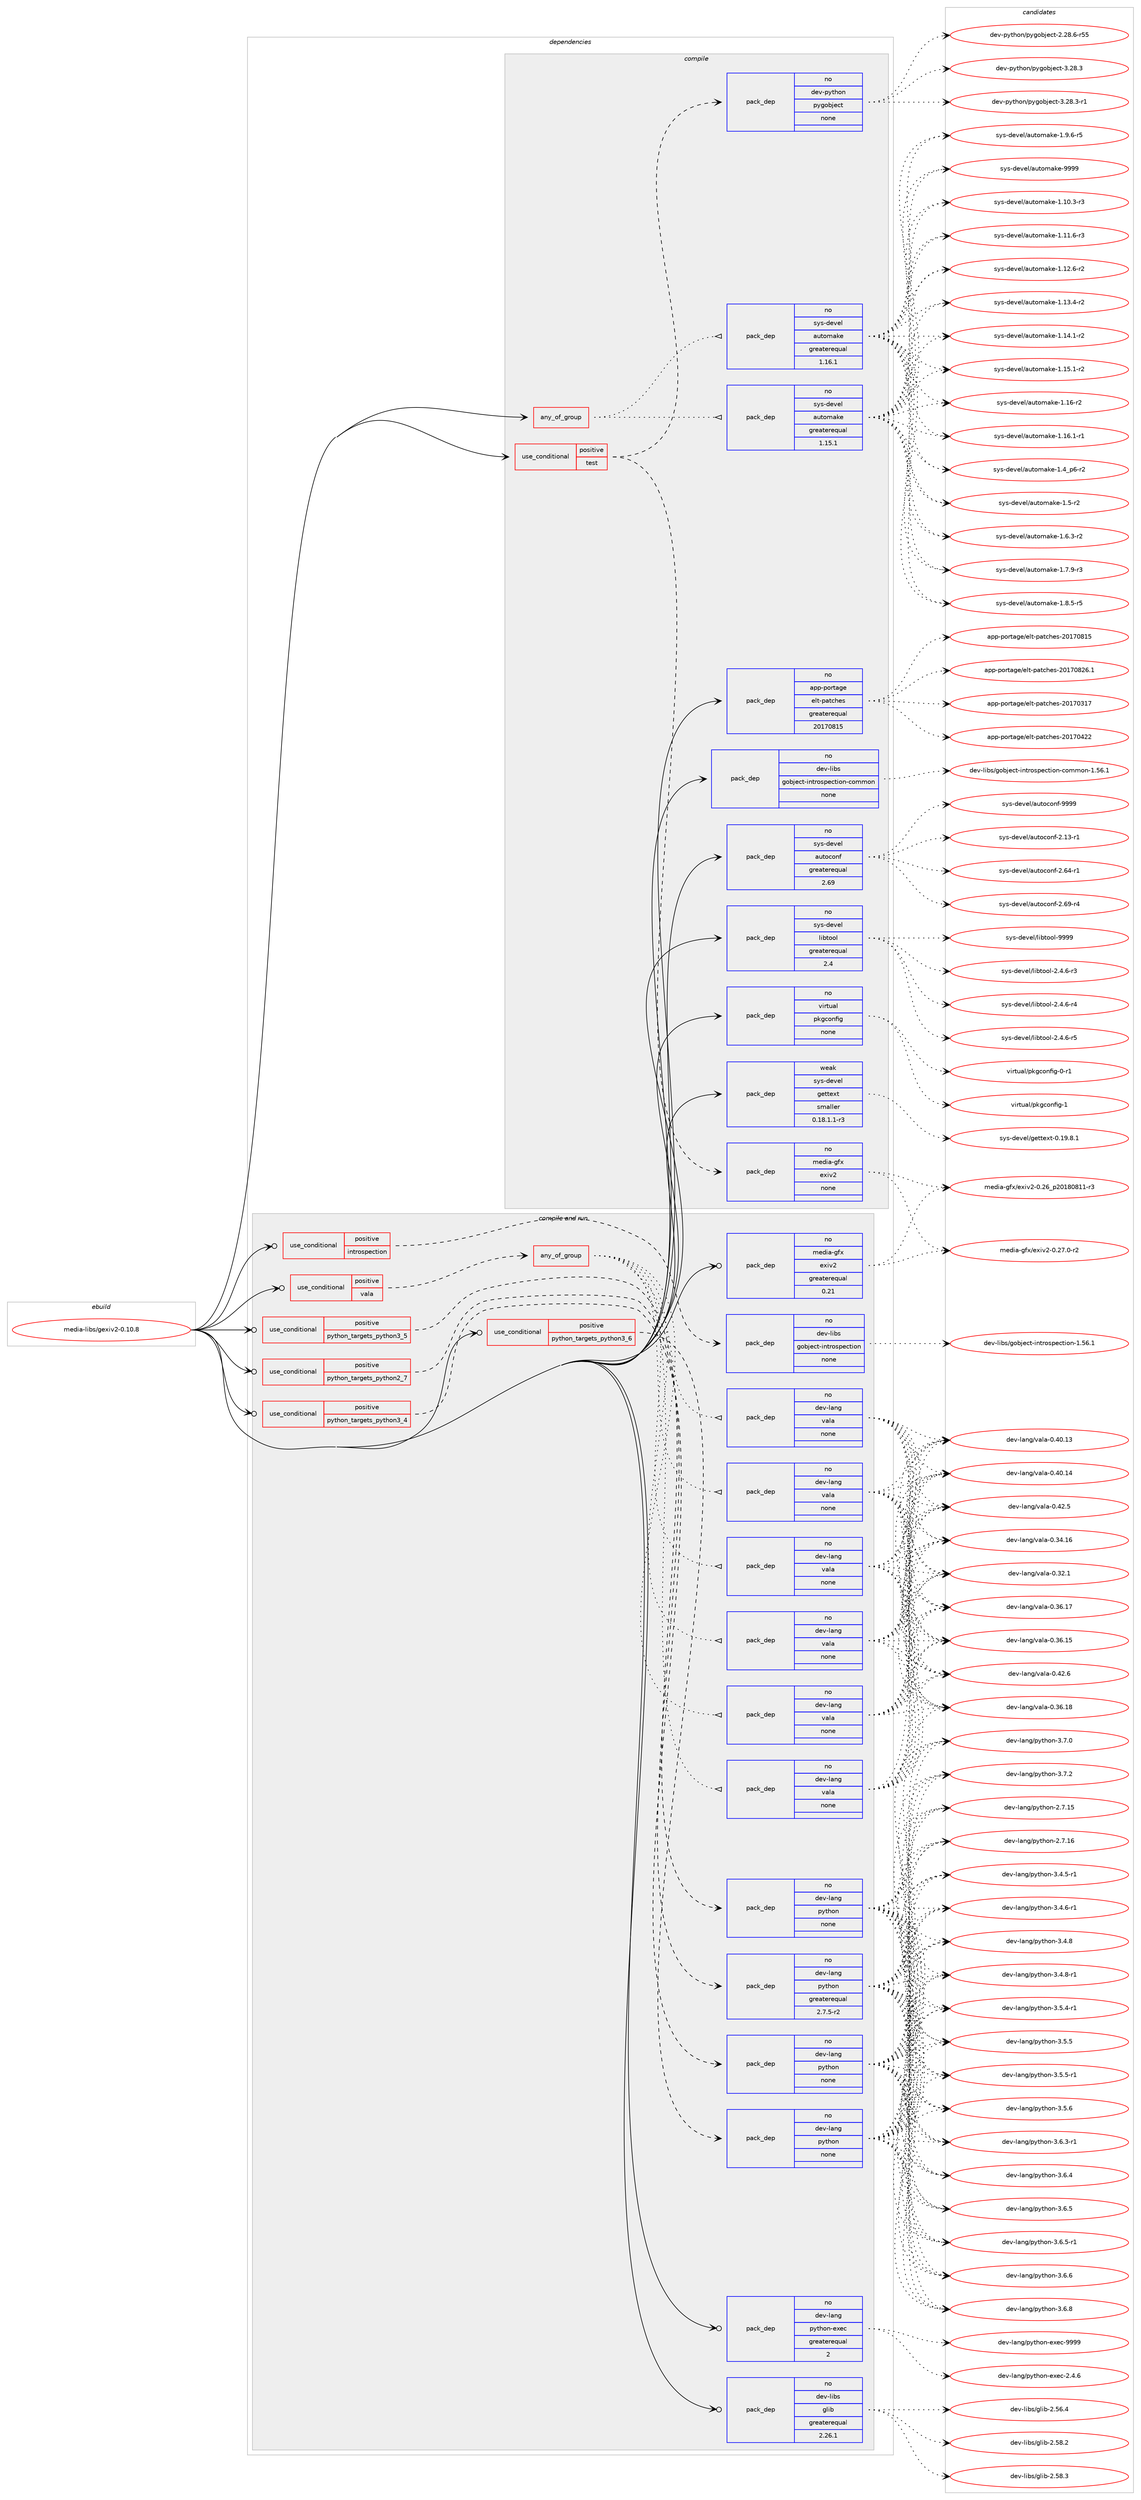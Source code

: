 digraph prolog {

# *************
# Graph options
# *************

newrank=true;
concentrate=true;
compound=true;
graph [rankdir=LR,fontname=Helvetica,fontsize=10,ranksep=1.5];#, ranksep=2.5, nodesep=0.2];
edge  [arrowhead=vee];
node  [fontname=Helvetica,fontsize=10];

# **********
# The ebuild
# **********

subgraph cluster_leftcol {
color=gray;
rank=same;
label=<<i>ebuild</i>>;
id [label="media-libs/gexiv2-0.10.8", color=red, width=4, href="../media-libs/gexiv2-0.10.8.svg"];
}

# ****************
# The dependencies
# ****************

subgraph cluster_midcol {
color=gray;
label=<<i>dependencies</i>>;
subgraph cluster_compile {
fillcolor="#eeeeee";
style=filled;
label=<<i>compile</i>>;
subgraph any25016 {
dependency1610670 [label=<<TABLE BORDER="0" CELLBORDER="1" CELLSPACING="0" CELLPADDING="4"><TR><TD CELLPADDING="10">any_of_group</TD></TR></TABLE>>, shape=none, color=red];subgraph pack1150978 {
dependency1610671 [label=<<TABLE BORDER="0" CELLBORDER="1" CELLSPACING="0" CELLPADDING="4" WIDTH="220"><TR><TD ROWSPAN="6" CELLPADDING="30">pack_dep</TD></TR><TR><TD WIDTH="110">no</TD></TR><TR><TD>sys-devel</TD></TR><TR><TD>automake</TD></TR><TR><TD>greaterequal</TD></TR><TR><TD>1.16.1</TD></TR></TABLE>>, shape=none, color=blue];
}
dependency1610670:e -> dependency1610671:w [weight=20,style="dotted",arrowhead="oinv"];
subgraph pack1150979 {
dependency1610672 [label=<<TABLE BORDER="0" CELLBORDER="1" CELLSPACING="0" CELLPADDING="4" WIDTH="220"><TR><TD ROWSPAN="6" CELLPADDING="30">pack_dep</TD></TR><TR><TD WIDTH="110">no</TD></TR><TR><TD>sys-devel</TD></TR><TR><TD>automake</TD></TR><TR><TD>greaterequal</TD></TR><TR><TD>1.15.1</TD></TR></TABLE>>, shape=none, color=blue];
}
dependency1610670:e -> dependency1610672:w [weight=20,style="dotted",arrowhead="oinv"];
}
id:e -> dependency1610670:w [weight=20,style="solid",arrowhead="vee"];
subgraph cond433977 {
dependency1610673 [label=<<TABLE BORDER="0" CELLBORDER="1" CELLSPACING="0" CELLPADDING="4"><TR><TD ROWSPAN="3" CELLPADDING="10">use_conditional</TD></TR><TR><TD>positive</TD></TR><TR><TD>test</TD></TR></TABLE>>, shape=none, color=red];
subgraph pack1150980 {
dependency1610674 [label=<<TABLE BORDER="0" CELLBORDER="1" CELLSPACING="0" CELLPADDING="4" WIDTH="220"><TR><TD ROWSPAN="6" CELLPADDING="30">pack_dep</TD></TR><TR><TD WIDTH="110">no</TD></TR><TR><TD>dev-python</TD></TR><TR><TD>pygobject</TD></TR><TR><TD>none</TD></TR><TR><TD></TD></TR></TABLE>>, shape=none, color=blue];
}
dependency1610673:e -> dependency1610674:w [weight=20,style="dashed",arrowhead="vee"];
subgraph pack1150981 {
dependency1610675 [label=<<TABLE BORDER="0" CELLBORDER="1" CELLSPACING="0" CELLPADDING="4" WIDTH="220"><TR><TD ROWSPAN="6" CELLPADDING="30">pack_dep</TD></TR><TR><TD WIDTH="110">no</TD></TR><TR><TD>media-gfx</TD></TR><TR><TD>exiv2</TD></TR><TR><TD>none</TD></TR><TR><TD></TD></TR></TABLE>>, shape=none, color=blue];
}
dependency1610673:e -> dependency1610675:w [weight=20,style="dashed",arrowhead="vee"];
}
id:e -> dependency1610673:w [weight=20,style="solid",arrowhead="vee"];
subgraph pack1150982 {
dependency1610676 [label=<<TABLE BORDER="0" CELLBORDER="1" CELLSPACING="0" CELLPADDING="4" WIDTH="220"><TR><TD ROWSPAN="6" CELLPADDING="30">pack_dep</TD></TR><TR><TD WIDTH="110">no</TD></TR><TR><TD>app-portage</TD></TR><TR><TD>elt-patches</TD></TR><TR><TD>greaterequal</TD></TR><TR><TD>20170815</TD></TR></TABLE>>, shape=none, color=blue];
}
id:e -> dependency1610676:w [weight=20,style="solid",arrowhead="vee"];
subgraph pack1150983 {
dependency1610677 [label=<<TABLE BORDER="0" CELLBORDER="1" CELLSPACING="0" CELLPADDING="4" WIDTH="220"><TR><TD ROWSPAN="6" CELLPADDING="30">pack_dep</TD></TR><TR><TD WIDTH="110">no</TD></TR><TR><TD>dev-libs</TD></TR><TR><TD>gobject-introspection-common</TD></TR><TR><TD>none</TD></TR><TR><TD></TD></TR></TABLE>>, shape=none, color=blue];
}
id:e -> dependency1610677:w [weight=20,style="solid",arrowhead="vee"];
subgraph pack1150984 {
dependency1610678 [label=<<TABLE BORDER="0" CELLBORDER="1" CELLSPACING="0" CELLPADDING="4" WIDTH="220"><TR><TD ROWSPAN="6" CELLPADDING="30">pack_dep</TD></TR><TR><TD WIDTH="110">no</TD></TR><TR><TD>sys-devel</TD></TR><TR><TD>autoconf</TD></TR><TR><TD>greaterequal</TD></TR><TR><TD>2.69</TD></TR></TABLE>>, shape=none, color=blue];
}
id:e -> dependency1610678:w [weight=20,style="solid",arrowhead="vee"];
subgraph pack1150985 {
dependency1610679 [label=<<TABLE BORDER="0" CELLBORDER="1" CELLSPACING="0" CELLPADDING="4" WIDTH="220"><TR><TD ROWSPAN="6" CELLPADDING="30">pack_dep</TD></TR><TR><TD WIDTH="110">no</TD></TR><TR><TD>sys-devel</TD></TR><TR><TD>libtool</TD></TR><TR><TD>greaterequal</TD></TR><TR><TD>2.4</TD></TR></TABLE>>, shape=none, color=blue];
}
id:e -> dependency1610679:w [weight=20,style="solid",arrowhead="vee"];
subgraph pack1150986 {
dependency1610680 [label=<<TABLE BORDER="0" CELLBORDER="1" CELLSPACING="0" CELLPADDING="4" WIDTH="220"><TR><TD ROWSPAN="6" CELLPADDING="30">pack_dep</TD></TR><TR><TD WIDTH="110">no</TD></TR><TR><TD>virtual</TD></TR><TR><TD>pkgconfig</TD></TR><TR><TD>none</TD></TR><TR><TD></TD></TR></TABLE>>, shape=none, color=blue];
}
id:e -> dependency1610680:w [weight=20,style="solid",arrowhead="vee"];
subgraph pack1150987 {
dependency1610681 [label=<<TABLE BORDER="0" CELLBORDER="1" CELLSPACING="0" CELLPADDING="4" WIDTH="220"><TR><TD ROWSPAN="6" CELLPADDING="30">pack_dep</TD></TR><TR><TD WIDTH="110">weak</TD></TR><TR><TD>sys-devel</TD></TR><TR><TD>gettext</TD></TR><TR><TD>smaller</TD></TR><TR><TD>0.18.1.1-r3</TD></TR></TABLE>>, shape=none, color=blue];
}
id:e -> dependency1610681:w [weight=20,style="solid",arrowhead="vee"];
}
subgraph cluster_compileandrun {
fillcolor="#eeeeee";
style=filled;
label=<<i>compile and run</i>>;
subgraph cond433978 {
dependency1610682 [label=<<TABLE BORDER="0" CELLBORDER="1" CELLSPACING="0" CELLPADDING="4"><TR><TD ROWSPAN="3" CELLPADDING="10">use_conditional</TD></TR><TR><TD>positive</TD></TR><TR><TD>introspection</TD></TR></TABLE>>, shape=none, color=red];
subgraph pack1150988 {
dependency1610683 [label=<<TABLE BORDER="0" CELLBORDER="1" CELLSPACING="0" CELLPADDING="4" WIDTH="220"><TR><TD ROWSPAN="6" CELLPADDING="30">pack_dep</TD></TR><TR><TD WIDTH="110">no</TD></TR><TR><TD>dev-libs</TD></TR><TR><TD>gobject-introspection</TD></TR><TR><TD>none</TD></TR><TR><TD></TD></TR></TABLE>>, shape=none, color=blue];
}
dependency1610682:e -> dependency1610683:w [weight=20,style="dashed",arrowhead="vee"];
}
id:e -> dependency1610682:w [weight=20,style="solid",arrowhead="odotvee"];
subgraph cond433979 {
dependency1610684 [label=<<TABLE BORDER="0" CELLBORDER="1" CELLSPACING="0" CELLPADDING="4"><TR><TD ROWSPAN="3" CELLPADDING="10">use_conditional</TD></TR><TR><TD>positive</TD></TR><TR><TD>python_targets_python2_7</TD></TR></TABLE>>, shape=none, color=red];
subgraph pack1150989 {
dependency1610685 [label=<<TABLE BORDER="0" CELLBORDER="1" CELLSPACING="0" CELLPADDING="4" WIDTH="220"><TR><TD ROWSPAN="6" CELLPADDING="30">pack_dep</TD></TR><TR><TD WIDTH="110">no</TD></TR><TR><TD>dev-lang</TD></TR><TR><TD>python</TD></TR><TR><TD>greaterequal</TD></TR><TR><TD>2.7.5-r2</TD></TR></TABLE>>, shape=none, color=blue];
}
dependency1610684:e -> dependency1610685:w [weight=20,style="dashed",arrowhead="vee"];
}
id:e -> dependency1610684:w [weight=20,style="solid",arrowhead="odotvee"];
subgraph cond433980 {
dependency1610686 [label=<<TABLE BORDER="0" CELLBORDER="1" CELLSPACING="0" CELLPADDING="4"><TR><TD ROWSPAN="3" CELLPADDING="10">use_conditional</TD></TR><TR><TD>positive</TD></TR><TR><TD>python_targets_python3_4</TD></TR></TABLE>>, shape=none, color=red];
subgraph pack1150990 {
dependency1610687 [label=<<TABLE BORDER="0" CELLBORDER="1" CELLSPACING="0" CELLPADDING="4" WIDTH="220"><TR><TD ROWSPAN="6" CELLPADDING="30">pack_dep</TD></TR><TR><TD WIDTH="110">no</TD></TR><TR><TD>dev-lang</TD></TR><TR><TD>python</TD></TR><TR><TD>none</TD></TR><TR><TD></TD></TR></TABLE>>, shape=none, color=blue];
}
dependency1610686:e -> dependency1610687:w [weight=20,style="dashed",arrowhead="vee"];
}
id:e -> dependency1610686:w [weight=20,style="solid",arrowhead="odotvee"];
subgraph cond433981 {
dependency1610688 [label=<<TABLE BORDER="0" CELLBORDER="1" CELLSPACING="0" CELLPADDING="4"><TR><TD ROWSPAN="3" CELLPADDING="10">use_conditional</TD></TR><TR><TD>positive</TD></TR><TR><TD>python_targets_python3_5</TD></TR></TABLE>>, shape=none, color=red];
subgraph pack1150991 {
dependency1610689 [label=<<TABLE BORDER="0" CELLBORDER="1" CELLSPACING="0" CELLPADDING="4" WIDTH="220"><TR><TD ROWSPAN="6" CELLPADDING="30">pack_dep</TD></TR><TR><TD WIDTH="110">no</TD></TR><TR><TD>dev-lang</TD></TR><TR><TD>python</TD></TR><TR><TD>none</TD></TR><TR><TD></TD></TR></TABLE>>, shape=none, color=blue];
}
dependency1610688:e -> dependency1610689:w [weight=20,style="dashed",arrowhead="vee"];
}
id:e -> dependency1610688:w [weight=20,style="solid",arrowhead="odotvee"];
subgraph cond433982 {
dependency1610690 [label=<<TABLE BORDER="0" CELLBORDER="1" CELLSPACING="0" CELLPADDING="4"><TR><TD ROWSPAN="3" CELLPADDING="10">use_conditional</TD></TR><TR><TD>positive</TD></TR><TR><TD>python_targets_python3_6</TD></TR></TABLE>>, shape=none, color=red];
subgraph pack1150992 {
dependency1610691 [label=<<TABLE BORDER="0" CELLBORDER="1" CELLSPACING="0" CELLPADDING="4" WIDTH="220"><TR><TD ROWSPAN="6" CELLPADDING="30">pack_dep</TD></TR><TR><TD WIDTH="110">no</TD></TR><TR><TD>dev-lang</TD></TR><TR><TD>python</TD></TR><TR><TD>none</TD></TR><TR><TD></TD></TR></TABLE>>, shape=none, color=blue];
}
dependency1610690:e -> dependency1610691:w [weight=20,style="dashed",arrowhead="vee"];
}
id:e -> dependency1610690:w [weight=20,style="solid",arrowhead="odotvee"];
subgraph cond433983 {
dependency1610692 [label=<<TABLE BORDER="0" CELLBORDER="1" CELLSPACING="0" CELLPADDING="4"><TR><TD ROWSPAN="3" CELLPADDING="10">use_conditional</TD></TR><TR><TD>positive</TD></TR><TR><TD>vala</TD></TR></TABLE>>, shape=none, color=red];
subgraph any25017 {
dependency1610693 [label=<<TABLE BORDER="0" CELLBORDER="1" CELLSPACING="0" CELLPADDING="4"><TR><TD CELLPADDING="10">any_of_group</TD></TR></TABLE>>, shape=none, color=red];subgraph pack1150993 {
dependency1610694 [label=<<TABLE BORDER="0" CELLBORDER="1" CELLSPACING="0" CELLPADDING="4" WIDTH="220"><TR><TD ROWSPAN="6" CELLPADDING="30">pack_dep</TD></TR><TR><TD WIDTH="110">no</TD></TR><TR><TD>dev-lang</TD></TR><TR><TD>vala</TD></TR><TR><TD>none</TD></TR><TR><TD></TD></TR></TABLE>>, shape=none, color=blue];
}
dependency1610693:e -> dependency1610694:w [weight=20,style="dotted",arrowhead="oinv"];
subgraph pack1150994 {
dependency1610695 [label=<<TABLE BORDER="0" CELLBORDER="1" CELLSPACING="0" CELLPADDING="4" WIDTH="220"><TR><TD ROWSPAN="6" CELLPADDING="30">pack_dep</TD></TR><TR><TD WIDTH="110">no</TD></TR><TR><TD>dev-lang</TD></TR><TR><TD>vala</TD></TR><TR><TD>none</TD></TR><TR><TD></TD></TR></TABLE>>, shape=none, color=blue];
}
dependency1610693:e -> dependency1610695:w [weight=20,style="dotted",arrowhead="oinv"];
subgraph pack1150995 {
dependency1610696 [label=<<TABLE BORDER="0" CELLBORDER="1" CELLSPACING="0" CELLPADDING="4" WIDTH="220"><TR><TD ROWSPAN="6" CELLPADDING="30">pack_dep</TD></TR><TR><TD WIDTH="110">no</TD></TR><TR><TD>dev-lang</TD></TR><TR><TD>vala</TD></TR><TR><TD>none</TD></TR><TR><TD></TD></TR></TABLE>>, shape=none, color=blue];
}
dependency1610693:e -> dependency1610696:w [weight=20,style="dotted",arrowhead="oinv"];
subgraph pack1150996 {
dependency1610697 [label=<<TABLE BORDER="0" CELLBORDER="1" CELLSPACING="0" CELLPADDING="4" WIDTH="220"><TR><TD ROWSPAN="6" CELLPADDING="30">pack_dep</TD></TR><TR><TD WIDTH="110">no</TD></TR><TR><TD>dev-lang</TD></TR><TR><TD>vala</TD></TR><TR><TD>none</TD></TR><TR><TD></TD></TR></TABLE>>, shape=none, color=blue];
}
dependency1610693:e -> dependency1610697:w [weight=20,style="dotted",arrowhead="oinv"];
subgraph pack1150997 {
dependency1610698 [label=<<TABLE BORDER="0" CELLBORDER="1" CELLSPACING="0" CELLPADDING="4" WIDTH="220"><TR><TD ROWSPAN="6" CELLPADDING="30">pack_dep</TD></TR><TR><TD WIDTH="110">no</TD></TR><TR><TD>dev-lang</TD></TR><TR><TD>vala</TD></TR><TR><TD>none</TD></TR><TR><TD></TD></TR></TABLE>>, shape=none, color=blue];
}
dependency1610693:e -> dependency1610698:w [weight=20,style="dotted",arrowhead="oinv"];
subgraph pack1150998 {
dependency1610699 [label=<<TABLE BORDER="0" CELLBORDER="1" CELLSPACING="0" CELLPADDING="4" WIDTH="220"><TR><TD ROWSPAN="6" CELLPADDING="30">pack_dep</TD></TR><TR><TD WIDTH="110">no</TD></TR><TR><TD>dev-lang</TD></TR><TR><TD>vala</TD></TR><TR><TD>none</TD></TR><TR><TD></TD></TR></TABLE>>, shape=none, color=blue];
}
dependency1610693:e -> dependency1610699:w [weight=20,style="dotted",arrowhead="oinv"];
}
dependency1610692:e -> dependency1610693:w [weight=20,style="dashed",arrowhead="vee"];
}
id:e -> dependency1610692:w [weight=20,style="solid",arrowhead="odotvee"];
subgraph pack1150999 {
dependency1610700 [label=<<TABLE BORDER="0" CELLBORDER="1" CELLSPACING="0" CELLPADDING="4" WIDTH="220"><TR><TD ROWSPAN="6" CELLPADDING="30">pack_dep</TD></TR><TR><TD WIDTH="110">no</TD></TR><TR><TD>dev-lang</TD></TR><TR><TD>python-exec</TD></TR><TR><TD>greaterequal</TD></TR><TR><TD>2</TD></TR></TABLE>>, shape=none, color=blue];
}
id:e -> dependency1610700:w [weight=20,style="solid",arrowhead="odotvee"];
subgraph pack1151000 {
dependency1610701 [label=<<TABLE BORDER="0" CELLBORDER="1" CELLSPACING="0" CELLPADDING="4" WIDTH="220"><TR><TD ROWSPAN="6" CELLPADDING="30">pack_dep</TD></TR><TR><TD WIDTH="110">no</TD></TR><TR><TD>dev-libs</TD></TR><TR><TD>glib</TD></TR><TR><TD>greaterequal</TD></TR><TR><TD>2.26.1</TD></TR></TABLE>>, shape=none, color=blue];
}
id:e -> dependency1610701:w [weight=20,style="solid",arrowhead="odotvee"];
subgraph pack1151001 {
dependency1610702 [label=<<TABLE BORDER="0" CELLBORDER="1" CELLSPACING="0" CELLPADDING="4" WIDTH="220"><TR><TD ROWSPAN="6" CELLPADDING="30">pack_dep</TD></TR><TR><TD WIDTH="110">no</TD></TR><TR><TD>media-gfx</TD></TR><TR><TD>exiv2</TD></TR><TR><TD>greaterequal</TD></TR><TR><TD>0.21</TD></TR></TABLE>>, shape=none, color=blue];
}
id:e -> dependency1610702:w [weight=20,style="solid",arrowhead="odotvee"];
}
subgraph cluster_run {
fillcolor="#eeeeee";
style=filled;
label=<<i>run</i>>;
}
}

# **************
# The candidates
# **************

subgraph cluster_choices {
rank=same;
color=gray;
label=<<i>candidates</i>>;

subgraph choice1150978 {
color=black;
nodesep=1;
choice11512111545100101118101108479711711611110997107101454946494846514511451 [label="sys-devel/automake-1.10.3-r3", color=red, width=4,href="../sys-devel/automake-1.10.3-r3.svg"];
choice11512111545100101118101108479711711611110997107101454946494946544511451 [label="sys-devel/automake-1.11.6-r3", color=red, width=4,href="../sys-devel/automake-1.11.6-r3.svg"];
choice11512111545100101118101108479711711611110997107101454946495046544511450 [label="sys-devel/automake-1.12.6-r2", color=red, width=4,href="../sys-devel/automake-1.12.6-r2.svg"];
choice11512111545100101118101108479711711611110997107101454946495146524511450 [label="sys-devel/automake-1.13.4-r2", color=red, width=4,href="../sys-devel/automake-1.13.4-r2.svg"];
choice11512111545100101118101108479711711611110997107101454946495246494511450 [label="sys-devel/automake-1.14.1-r2", color=red, width=4,href="../sys-devel/automake-1.14.1-r2.svg"];
choice11512111545100101118101108479711711611110997107101454946495346494511450 [label="sys-devel/automake-1.15.1-r2", color=red, width=4,href="../sys-devel/automake-1.15.1-r2.svg"];
choice1151211154510010111810110847971171161111099710710145494649544511450 [label="sys-devel/automake-1.16-r2", color=red, width=4,href="../sys-devel/automake-1.16-r2.svg"];
choice11512111545100101118101108479711711611110997107101454946495446494511449 [label="sys-devel/automake-1.16.1-r1", color=red, width=4,href="../sys-devel/automake-1.16.1-r1.svg"];
choice115121115451001011181011084797117116111109971071014549465295112544511450 [label="sys-devel/automake-1.4_p6-r2", color=red, width=4,href="../sys-devel/automake-1.4_p6-r2.svg"];
choice11512111545100101118101108479711711611110997107101454946534511450 [label="sys-devel/automake-1.5-r2", color=red, width=4,href="../sys-devel/automake-1.5-r2.svg"];
choice115121115451001011181011084797117116111109971071014549465446514511450 [label="sys-devel/automake-1.6.3-r2", color=red, width=4,href="../sys-devel/automake-1.6.3-r2.svg"];
choice115121115451001011181011084797117116111109971071014549465546574511451 [label="sys-devel/automake-1.7.9-r3", color=red, width=4,href="../sys-devel/automake-1.7.9-r3.svg"];
choice115121115451001011181011084797117116111109971071014549465646534511453 [label="sys-devel/automake-1.8.5-r5", color=red, width=4,href="../sys-devel/automake-1.8.5-r5.svg"];
choice115121115451001011181011084797117116111109971071014549465746544511453 [label="sys-devel/automake-1.9.6-r5", color=red, width=4,href="../sys-devel/automake-1.9.6-r5.svg"];
choice115121115451001011181011084797117116111109971071014557575757 [label="sys-devel/automake-9999", color=red, width=4,href="../sys-devel/automake-9999.svg"];
dependency1610671:e -> choice11512111545100101118101108479711711611110997107101454946494846514511451:w [style=dotted,weight="100"];
dependency1610671:e -> choice11512111545100101118101108479711711611110997107101454946494946544511451:w [style=dotted,weight="100"];
dependency1610671:e -> choice11512111545100101118101108479711711611110997107101454946495046544511450:w [style=dotted,weight="100"];
dependency1610671:e -> choice11512111545100101118101108479711711611110997107101454946495146524511450:w [style=dotted,weight="100"];
dependency1610671:e -> choice11512111545100101118101108479711711611110997107101454946495246494511450:w [style=dotted,weight="100"];
dependency1610671:e -> choice11512111545100101118101108479711711611110997107101454946495346494511450:w [style=dotted,weight="100"];
dependency1610671:e -> choice1151211154510010111810110847971171161111099710710145494649544511450:w [style=dotted,weight="100"];
dependency1610671:e -> choice11512111545100101118101108479711711611110997107101454946495446494511449:w [style=dotted,weight="100"];
dependency1610671:e -> choice115121115451001011181011084797117116111109971071014549465295112544511450:w [style=dotted,weight="100"];
dependency1610671:e -> choice11512111545100101118101108479711711611110997107101454946534511450:w [style=dotted,weight="100"];
dependency1610671:e -> choice115121115451001011181011084797117116111109971071014549465446514511450:w [style=dotted,weight="100"];
dependency1610671:e -> choice115121115451001011181011084797117116111109971071014549465546574511451:w [style=dotted,weight="100"];
dependency1610671:e -> choice115121115451001011181011084797117116111109971071014549465646534511453:w [style=dotted,weight="100"];
dependency1610671:e -> choice115121115451001011181011084797117116111109971071014549465746544511453:w [style=dotted,weight="100"];
dependency1610671:e -> choice115121115451001011181011084797117116111109971071014557575757:w [style=dotted,weight="100"];
}
subgraph choice1150979 {
color=black;
nodesep=1;
choice11512111545100101118101108479711711611110997107101454946494846514511451 [label="sys-devel/automake-1.10.3-r3", color=red, width=4,href="../sys-devel/automake-1.10.3-r3.svg"];
choice11512111545100101118101108479711711611110997107101454946494946544511451 [label="sys-devel/automake-1.11.6-r3", color=red, width=4,href="../sys-devel/automake-1.11.6-r3.svg"];
choice11512111545100101118101108479711711611110997107101454946495046544511450 [label="sys-devel/automake-1.12.6-r2", color=red, width=4,href="../sys-devel/automake-1.12.6-r2.svg"];
choice11512111545100101118101108479711711611110997107101454946495146524511450 [label="sys-devel/automake-1.13.4-r2", color=red, width=4,href="../sys-devel/automake-1.13.4-r2.svg"];
choice11512111545100101118101108479711711611110997107101454946495246494511450 [label="sys-devel/automake-1.14.1-r2", color=red, width=4,href="../sys-devel/automake-1.14.1-r2.svg"];
choice11512111545100101118101108479711711611110997107101454946495346494511450 [label="sys-devel/automake-1.15.1-r2", color=red, width=4,href="../sys-devel/automake-1.15.1-r2.svg"];
choice1151211154510010111810110847971171161111099710710145494649544511450 [label="sys-devel/automake-1.16-r2", color=red, width=4,href="../sys-devel/automake-1.16-r2.svg"];
choice11512111545100101118101108479711711611110997107101454946495446494511449 [label="sys-devel/automake-1.16.1-r1", color=red, width=4,href="../sys-devel/automake-1.16.1-r1.svg"];
choice115121115451001011181011084797117116111109971071014549465295112544511450 [label="sys-devel/automake-1.4_p6-r2", color=red, width=4,href="../sys-devel/automake-1.4_p6-r2.svg"];
choice11512111545100101118101108479711711611110997107101454946534511450 [label="sys-devel/automake-1.5-r2", color=red, width=4,href="../sys-devel/automake-1.5-r2.svg"];
choice115121115451001011181011084797117116111109971071014549465446514511450 [label="sys-devel/automake-1.6.3-r2", color=red, width=4,href="../sys-devel/automake-1.6.3-r2.svg"];
choice115121115451001011181011084797117116111109971071014549465546574511451 [label="sys-devel/automake-1.7.9-r3", color=red, width=4,href="../sys-devel/automake-1.7.9-r3.svg"];
choice115121115451001011181011084797117116111109971071014549465646534511453 [label="sys-devel/automake-1.8.5-r5", color=red, width=4,href="../sys-devel/automake-1.8.5-r5.svg"];
choice115121115451001011181011084797117116111109971071014549465746544511453 [label="sys-devel/automake-1.9.6-r5", color=red, width=4,href="../sys-devel/automake-1.9.6-r5.svg"];
choice115121115451001011181011084797117116111109971071014557575757 [label="sys-devel/automake-9999", color=red, width=4,href="../sys-devel/automake-9999.svg"];
dependency1610672:e -> choice11512111545100101118101108479711711611110997107101454946494846514511451:w [style=dotted,weight="100"];
dependency1610672:e -> choice11512111545100101118101108479711711611110997107101454946494946544511451:w [style=dotted,weight="100"];
dependency1610672:e -> choice11512111545100101118101108479711711611110997107101454946495046544511450:w [style=dotted,weight="100"];
dependency1610672:e -> choice11512111545100101118101108479711711611110997107101454946495146524511450:w [style=dotted,weight="100"];
dependency1610672:e -> choice11512111545100101118101108479711711611110997107101454946495246494511450:w [style=dotted,weight="100"];
dependency1610672:e -> choice11512111545100101118101108479711711611110997107101454946495346494511450:w [style=dotted,weight="100"];
dependency1610672:e -> choice1151211154510010111810110847971171161111099710710145494649544511450:w [style=dotted,weight="100"];
dependency1610672:e -> choice11512111545100101118101108479711711611110997107101454946495446494511449:w [style=dotted,weight="100"];
dependency1610672:e -> choice115121115451001011181011084797117116111109971071014549465295112544511450:w [style=dotted,weight="100"];
dependency1610672:e -> choice11512111545100101118101108479711711611110997107101454946534511450:w [style=dotted,weight="100"];
dependency1610672:e -> choice115121115451001011181011084797117116111109971071014549465446514511450:w [style=dotted,weight="100"];
dependency1610672:e -> choice115121115451001011181011084797117116111109971071014549465546574511451:w [style=dotted,weight="100"];
dependency1610672:e -> choice115121115451001011181011084797117116111109971071014549465646534511453:w [style=dotted,weight="100"];
dependency1610672:e -> choice115121115451001011181011084797117116111109971071014549465746544511453:w [style=dotted,weight="100"];
dependency1610672:e -> choice115121115451001011181011084797117116111109971071014557575757:w [style=dotted,weight="100"];
}
subgraph choice1150980 {
color=black;
nodesep=1;
choice1001011184511212111610411111047112121103111981061019911645504650564654451145353 [label="dev-python/pygobject-2.28.6-r55", color=red, width=4,href="../dev-python/pygobject-2.28.6-r55.svg"];
choice1001011184511212111610411111047112121103111981061019911645514650564651 [label="dev-python/pygobject-3.28.3", color=red, width=4,href="../dev-python/pygobject-3.28.3.svg"];
choice10010111845112121116104111110471121211031119810610199116455146505646514511449 [label="dev-python/pygobject-3.28.3-r1", color=red, width=4,href="../dev-python/pygobject-3.28.3-r1.svg"];
dependency1610674:e -> choice1001011184511212111610411111047112121103111981061019911645504650564654451145353:w [style=dotted,weight="100"];
dependency1610674:e -> choice1001011184511212111610411111047112121103111981061019911645514650564651:w [style=dotted,weight="100"];
dependency1610674:e -> choice10010111845112121116104111110471121211031119810610199116455146505646514511449:w [style=dotted,weight="100"];
}
subgraph choice1150981 {
color=black;
nodesep=1;
choice1091011001059745103102120471011201051185045484650549511250484956485649494511451 [label="media-gfx/exiv2-0.26_p20180811-r3", color=red, width=4,href="../media-gfx/exiv2-0.26_p20180811-r3.svg"];
choice10910110010597451031021204710112010511850454846505546484511450 [label="media-gfx/exiv2-0.27.0-r2", color=red, width=4,href="../media-gfx/exiv2-0.27.0-r2.svg"];
dependency1610675:e -> choice1091011001059745103102120471011201051185045484650549511250484956485649494511451:w [style=dotted,weight="100"];
dependency1610675:e -> choice10910110010597451031021204710112010511850454846505546484511450:w [style=dotted,weight="100"];
}
subgraph choice1150982 {
color=black;
nodesep=1;
choice97112112451121111141169710310147101108116451129711699104101115455048495548514955 [label="app-portage/elt-patches-20170317", color=red, width=4,href="../app-portage/elt-patches-20170317.svg"];
choice97112112451121111141169710310147101108116451129711699104101115455048495548525050 [label="app-portage/elt-patches-20170422", color=red, width=4,href="../app-portage/elt-patches-20170422.svg"];
choice97112112451121111141169710310147101108116451129711699104101115455048495548564953 [label="app-portage/elt-patches-20170815", color=red, width=4,href="../app-portage/elt-patches-20170815.svg"];
choice971121124511211111411697103101471011081164511297116991041011154550484955485650544649 [label="app-portage/elt-patches-20170826.1", color=red, width=4,href="../app-portage/elt-patches-20170826.1.svg"];
dependency1610676:e -> choice97112112451121111141169710310147101108116451129711699104101115455048495548514955:w [style=dotted,weight="100"];
dependency1610676:e -> choice97112112451121111141169710310147101108116451129711699104101115455048495548525050:w [style=dotted,weight="100"];
dependency1610676:e -> choice97112112451121111141169710310147101108116451129711699104101115455048495548564953:w [style=dotted,weight="100"];
dependency1610676:e -> choice971121124511211111411697103101471011081164511297116991041011154550484955485650544649:w [style=dotted,weight="100"];
}
subgraph choice1150983 {
color=black;
nodesep=1;
choice10010111845108105981154710311198106101991164510511011611411111511210199116105111110459911110910911111045494653544649 [label="dev-libs/gobject-introspection-common-1.56.1", color=red, width=4,href="../dev-libs/gobject-introspection-common-1.56.1.svg"];
dependency1610677:e -> choice10010111845108105981154710311198106101991164510511011611411111511210199116105111110459911110910911111045494653544649:w [style=dotted,weight="100"];
}
subgraph choice1150984 {
color=black;
nodesep=1;
choice1151211154510010111810110847971171161119911111010245504649514511449 [label="sys-devel/autoconf-2.13-r1", color=red, width=4,href="../sys-devel/autoconf-2.13-r1.svg"];
choice1151211154510010111810110847971171161119911111010245504654524511449 [label="sys-devel/autoconf-2.64-r1", color=red, width=4,href="../sys-devel/autoconf-2.64-r1.svg"];
choice1151211154510010111810110847971171161119911111010245504654574511452 [label="sys-devel/autoconf-2.69-r4", color=red, width=4,href="../sys-devel/autoconf-2.69-r4.svg"];
choice115121115451001011181011084797117116111991111101024557575757 [label="sys-devel/autoconf-9999", color=red, width=4,href="../sys-devel/autoconf-9999.svg"];
dependency1610678:e -> choice1151211154510010111810110847971171161119911111010245504649514511449:w [style=dotted,weight="100"];
dependency1610678:e -> choice1151211154510010111810110847971171161119911111010245504654524511449:w [style=dotted,weight="100"];
dependency1610678:e -> choice1151211154510010111810110847971171161119911111010245504654574511452:w [style=dotted,weight="100"];
dependency1610678:e -> choice115121115451001011181011084797117116111991111101024557575757:w [style=dotted,weight="100"];
}
subgraph choice1150985 {
color=black;
nodesep=1;
choice1151211154510010111810110847108105981161111111084550465246544511451 [label="sys-devel/libtool-2.4.6-r3", color=red, width=4,href="../sys-devel/libtool-2.4.6-r3.svg"];
choice1151211154510010111810110847108105981161111111084550465246544511452 [label="sys-devel/libtool-2.4.6-r4", color=red, width=4,href="../sys-devel/libtool-2.4.6-r4.svg"];
choice1151211154510010111810110847108105981161111111084550465246544511453 [label="sys-devel/libtool-2.4.6-r5", color=red, width=4,href="../sys-devel/libtool-2.4.6-r5.svg"];
choice1151211154510010111810110847108105981161111111084557575757 [label="sys-devel/libtool-9999", color=red, width=4,href="../sys-devel/libtool-9999.svg"];
dependency1610679:e -> choice1151211154510010111810110847108105981161111111084550465246544511451:w [style=dotted,weight="100"];
dependency1610679:e -> choice1151211154510010111810110847108105981161111111084550465246544511452:w [style=dotted,weight="100"];
dependency1610679:e -> choice1151211154510010111810110847108105981161111111084550465246544511453:w [style=dotted,weight="100"];
dependency1610679:e -> choice1151211154510010111810110847108105981161111111084557575757:w [style=dotted,weight="100"];
}
subgraph choice1150986 {
color=black;
nodesep=1;
choice11810511411611797108471121071039911111010210510345484511449 [label="virtual/pkgconfig-0-r1", color=red, width=4,href="../virtual/pkgconfig-0-r1.svg"];
choice1181051141161179710847112107103991111101021051034549 [label="virtual/pkgconfig-1", color=red, width=4,href="../virtual/pkgconfig-1.svg"];
dependency1610680:e -> choice11810511411611797108471121071039911111010210510345484511449:w [style=dotted,weight="100"];
dependency1610680:e -> choice1181051141161179710847112107103991111101021051034549:w [style=dotted,weight="100"];
}
subgraph choice1150987 {
color=black;
nodesep=1;
choice1151211154510010111810110847103101116116101120116454846495746564649 [label="sys-devel/gettext-0.19.8.1", color=red, width=4,href="../sys-devel/gettext-0.19.8.1.svg"];
dependency1610681:e -> choice1151211154510010111810110847103101116116101120116454846495746564649:w [style=dotted,weight="100"];
}
subgraph choice1150988 {
color=black;
nodesep=1;
choice1001011184510810598115471031119810610199116451051101161141111151121019911610511111045494653544649 [label="dev-libs/gobject-introspection-1.56.1", color=red, width=4,href="../dev-libs/gobject-introspection-1.56.1.svg"];
dependency1610683:e -> choice1001011184510810598115471031119810610199116451051101161141111151121019911610511111045494653544649:w [style=dotted,weight="100"];
}
subgraph choice1150989 {
color=black;
nodesep=1;
choice10010111845108971101034711212111610411111045504655464953 [label="dev-lang/python-2.7.15", color=red, width=4,href="../dev-lang/python-2.7.15.svg"];
choice10010111845108971101034711212111610411111045504655464954 [label="dev-lang/python-2.7.16", color=red, width=4,href="../dev-lang/python-2.7.16.svg"];
choice1001011184510897110103471121211161041111104551465246534511449 [label="dev-lang/python-3.4.5-r1", color=red, width=4,href="../dev-lang/python-3.4.5-r1.svg"];
choice1001011184510897110103471121211161041111104551465246544511449 [label="dev-lang/python-3.4.6-r1", color=red, width=4,href="../dev-lang/python-3.4.6-r1.svg"];
choice100101118451089711010347112121116104111110455146524656 [label="dev-lang/python-3.4.8", color=red, width=4,href="../dev-lang/python-3.4.8.svg"];
choice1001011184510897110103471121211161041111104551465246564511449 [label="dev-lang/python-3.4.8-r1", color=red, width=4,href="../dev-lang/python-3.4.8-r1.svg"];
choice1001011184510897110103471121211161041111104551465346524511449 [label="dev-lang/python-3.5.4-r1", color=red, width=4,href="../dev-lang/python-3.5.4-r1.svg"];
choice100101118451089711010347112121116104111110455146534653 [label="dev-lang/python-3.5.5", color=red, width=4,href="../dev-lang/python-3.5.5.svg"];
choice1001011184510897110103471121211161041111104551465346534511449 [label="dev-lang/python-3.5.5-r1", color=red, width=4,href="../dev-lang/python-3.5.5-r1.svg"];
choice100101118451089711010347112121116104111110455146534654 [label="dev-lang/python-3.5.6", color=red, width=4,href="../dev-lang/python-3.5.6.svg"];
choice1001011184510897110103471121211161041111104551465446514511449 [label="dev-lang/python-3.6.3-r1", color=red, width=4,href="../dev-lang/python-3.6.3-r1.svg"];
choice100101118451089711010347112121116104111110455146544652 [label="dev-lang/python-3.6.4", color=red, width=4,href="../dev-lang/python-3.6.4.svg"];
choice100101118451089711010347112121116104111110455146544653 [label="dev-lang/python-3.6.5", color=red, width=4,href="../dev-lang/python-3.6.5.svg"];
choice1001011184510897110103471121211161041111104551465446534511449 [label="dev-lang/python-3.6.5-r1", color=red, width=4,href="../dev-lang/python-3.6.5-r1.svg"];
choice100101118451089711010347112121116104111110455146544654 [label="dev-lang/python-3.6.6", color=red, width=4,href="../dev-lang/python-3.6.6.svg"];
choice100101118451089711010347112121116104111110455146544656 [label="dev-lang/python-3.6.8", color=red, width=4,href="../dev-lang/python-3.6.8.svg"];
choice100101118451089711010347112121116104111110455146554648 [label="dev-lang/python-3.7.0", color=red, width=4,href="../dev-lang/python-3.7.0.svg"];
choice100101118451089711010347112121116104111110455146554650 [label="dev-lang/python-3.7.2", color=red, width=4,href="../dev-lang/python-3.7.2.svg"];
dependency1610685:e -> choice10010111845108971101034711212111610411111045504655464953:w [style=dotted,weight="100"];
dependency1610685:e -> choice10010111845108971101034711212111610411111045504655464954:w [style=dotted,weight="100"];
dependency1610685:e -> choice1001011184510897110103471121211161041111104551465246534511449:w [style=dotted,weight="100"];
dependency1610685:e -> choice1001011184510897110103471121211161041111104551465246544511449:w [style=dotted,weight="100"];
dependency1610685:e -> choice100101118451089711010347112121116104111110455146524656:w [style=dotted,weight="100"];
dependency1610685:e -> choice1001011184510897110103471121211161041111104551465246564511449:w [style=dotted,weight="100"];
dependency1610685:e -> choice1001011184510897110103471121211161041111104551465346524511449:w [style=dotted,weight="100"];
dependency1610685:e -> choice100101118451089711010347112121116104111110455146534653:w [style=dotted,weight="100"];
dependency1610685:e -> choice1001011184510897110103471121211161041111104551465346534511449:w [style=dotted,weight="100"];
dependency1610685:e -> choice100101118451089711010347112121116104111110455146534654:w [style=dotted,weight="100"];
dependency1610685:e -> choice1001011184510897110103471121211161041111104551465446514511449:w [style=dotted,weight="100"];
dependency1610685:e -> choice100101118451089711010347112121116104111110455146544652:w [style=dotted,weight="100"];
dependency1610685:e -> choice100101118451089711010347112121116104111110455146544653:w [style=dotted,weight="100"];
dependency1610685:e -> choice1001011184510897110103471121211161041111104551465446534511449:w [style=dotted,weight="100"];
dependency1610685:e -> choice100101118451089711010347112121116104111110455146544654:w [style=dotted,weight="100"];
dependency1610685:e -> choice100101118451089711010347112121116104111110455146544656:w [style=dotted,weight="100"];
dependency1610685:e -> choice100101118451089711010347112121116104111110455146554648:w [style=dotted,weight="100"];
dependency1610685:e -> choice100101118451089711010347112121116104111110455146554650:w [style=dotted,weight="100"];
}
subgraph choice1150990 {
color=black;
nodesep=1;
choice10010111845108971101034711212111610411111045504655464953 [label="dev-lang/python-2.7.15", color=red, width=4,href="../dev-lang/python-2.7.15.svg"];
choice10010111845108971101034711212111610411111045504655464954 [label="dev-lang/python-2.7.16", color=red, width=4,href="../dev-lang/python-2.7.16.svg"];
choice1001011184510897110103471121211161041111104551465246534511449 [label="dev-lang/python-3.4.5-r1", color=red, width=4,href="../dev-lang/python-3.4.5-r1.svg"];
choice1001011184510897110103471121211161041111104551465246544511449 [label="dev-lang/python-3.4.6-r1", color=red, width=4,href="../dev-lang/python-3.4.6-r1.svg"];
choice100101118451089711010347112121116104111110455146524656 [label="dev-lang/python-3.4.8", color=red, width=4,href="../dev-lang/python-3.4.8.svg"];
choice1001011184510897110103471121211161041111104551465246564511449 [label="dev-lang/python-3.4.8-r1", color=red, width=4,href="../dev-lang/python-3.4.8-r1.svg"];
choice1001011184510897110103471121211161041111104551465346524511449 [label="dev-lang/python-3.5.4-r1", color=red, width=4,href="../dev-lang/python-3.5.4-r1.svg"];
choice100101118451089711010347112121116104111110455146534653 [label="dev-lang/python-3.5.5", color=red, width=4,href="../dev-lang/python-3.5.5.svg"];
choice1001011184510897110103471121211161041111104551465346534511449 [label="dev-lang/python-3.5.5-r1", color=red, width=4,href="../dev-lang/python-3.5.5-r1.svg"];
choice100101118451089711010347112121116104111110455146534654 [label="dev-lang/python-3.5.6", color=red, width=4,href="../dev-lang/python-3.5.6.svg"];
choice1001011184510897110103471121211161041111104551465446514511449 [label="dev-lang/python-3.6.3-r1", color=red, width=4,href="../dev-lang/python-3.6.3-r1.svg"];
choice100101118451089711010347112121116104111110455146544652 [label="dev-lang/python-3.6.4", color=red, width=4,href="../dev-lang/python-3.6.4.svg"];
choice100101118451089711010347112121116104111110455146544653 [label="dev-lang/python-3.6.5", color=red, width=4,href="../dev-lang/python-3.6.5.svg"];
choice1001011184510897110103471121211161041111104551465446534511449 [label="dev-lang/python-3.6.5-r1", color=red, width=4,href="../dev-lang/python-3.6.5-r1.svg"];
choice100101118451089711010347112121116104111110455146544654 [label="dev-lang/python-3.6.6", color=red, width=4,href="../dev-lang/python-3.6.6.svg"];
choice100101118451089711010347112121116104111110455146544656 [label="dev-lang/python-3.6.8", color=red, width=4,href="../dev-lang/python-3.6.8.svg"];
choice100101118451089711010347112121116104111110455146554648 [label="dev-lang/python-3.7.0", color=red, width=4,href="../dev-lang/python-3.7.0.svg"];
choice100101118451089711010347112121116104111110455146554650 [label="dev-lang/python-3.7.2", color=red, width=4,href="../dev-lang/python-3.7.2.svg"];
dependency1610687:e -> choice10010111845108971101034711212111610411111045504655464953:w [style=dotted,weight="100"];
dependency1610687:e -> choice10010111845108971101034711212111610411111045504655464954:w [style=dotted,weight="100"];
dependency1610687:e -> choice1001011184510897110103471121211161041111104551465246534511449:w [style=dotted,weight="100"];
dependency1610687:e -> choice1001011184510897110103471121211161041111104551465246544511449:w [style=dotted,weight="100"];
dependency1610687:e -> choice100101118451089711010347112121116104111110455146524656:w [style=dotted,weight="100"];
dependency1610687:e -> choice1001011184510897110103471121211161041111104551465246564511449:w [style=dotted,weight="100"];
dependency1610687:e -> choice1001011184510897110103471121211161041111104551465346524511449:w [style=dotted,weight="100"];
dependency1610687:e -> choice100101118451089711010347112121116104111110455146534653:w [style=dotted,weight="100"];
dependency1610687:e -> choice1001011184510897110103471121211161041111104551465346534511449:w [style=dotted,weight="100"];
dependency1610687:e -> choice100101118451089711010347112121116104111110455146534654:w [style=dotted,weight="100"];
dependency1610687:e -> choice1001011184510897110103471121211161041111104551465446514511449:w [style=dotted,weight="100"];
dependency1610687:e -> choice100101118451089711010347112121116104111110455146544652:w [style=dotted,weight="100"];
dependency1610687:e -> choice100101118451089711010347112121116104111110455146544653:w [style=dotted,weight="100"];
dependency1610687:e -> choice1001011184510897110103471121211161041111104551465446534511449:w [style=dotted,weight="100"];
dependency1610687:e -> choice100101118451089711010347112121116104111110455146544654:w [style=dotted,weight="100"];
dependency1610687:e -> choice100101118451089711010347112121116104111110455146544656:w [style=dotted,weight="100"];
dependency1610687:e -> choice100101118451089711010347112121116104111110455146554648:w [style=dotted,weight="100"];
dependency1610687:e -> choice100101118451089711010347112121116104111110455146554650:w [style=dotted,weight="100"];
}
subgraph choice1150991 {
color=black;
nodesep=1;
choice10010111845108971101034711212111610411111045504655464953 [label="dev-lang/python-2.7.15", color=red, width=4,href="../dev-lang/python-2.7.15.svg"];
choice10010111845108971101034711212111610411111045504655464954 [label="dev-lang/python-2.7.16", color=red, width=4,href="../dev-lang/python-2.7.16.svg"];
choice1001011184510897110103471121211161041111104551465246534511449 [label="dev-lang/python-3.4.5-r1", color=red, width=4,href="../dev-lang/python-3.4.5-r1.svg"];
choice1001011184510897110103471121211161041111104551465246544511449 [label="dev-lang/python-3.4.6-r1", color=red, width=4,href="../dev-lang/python-3.4.6-r1.svg"];
choice100101118451089711010347112121116104111110455146524656 [label="dev-lang/python-3.4.8", color=red, width=4,href="../dev-lang/python-3.4.8.svg"];
choice1001011184510897110103471121211161041111104551465246564511449 [label="dev-lang/python-3.4.8-r1", color=red, width=4,href="../dev-lang/python-3.4.8-r1.svg"];
choice1001011184510897110103471121211161041111104551465346524511449 [label="dev-lang/python-3.5.4-r1", color=red, width=4,href="../dev-lang/python-3.5.4-r1.svg"];
choice100101118451089711010347112121116104111110455146534653 [label="dev-lang/python-3.5.5", color=red, width=4,href="../dev-lang/python-3.5.5.svg"];
choice1001011184510897110103471121211161041111104551465346534511449 [label="dev-lang/python-3.5.5-r1", color=red, width=4,href="../dev-lang/python-3.5.5-r1.svg"];
choice100101118451089711010347112121116104111110455146534654 [label="dev-lang/python-3.5.6", color=red, width=4,href="../dev-lang/python-3.5.6.svg"];
choice1001011184510897110103471121211161041111104551465446514511449 [label="dev-lang/python-3.6.3-r1", color=red, width=4,href="../dev-lang/python-3.6.3-r1.svg"];
choice100101118451089711010347112121116104111110455146544652 [label="dev-lang/python-3.6.4", color=red, width=4,href="../dev-lang/python-3.6.4.svg"];
choice100101118451089711010347112121116104111110455146544653 [label="dev-lang/python-3.6.5", color=red, width=4,href="../dev-lang/python-3.6.5.svg"];
choice1001011184510897110103471121211161041111104551465446534511449 [label="dev-lang/python-3.6.5-r1", color=red, width=4,href="../dev-lang/python-3.6.5-r1.svg"];
choice100101118451089711010347112121116104111110455146544654 [label="dev-lang/python-3.6.6", color=red, width=4,href="../dev-lang/python-3.6.6.svg"];
choice100101118451089711010347112121116104111110455146544656 [label="dev-lang/python-3.6.8", color=red, width=4,href="../dev-lang/python-3.6.8.svg"];
choice100101118451089711010347112121116104111110455146554648 [label="dev-lang/python-3.7.0", color=red, width=4,href="../dev-lang/python-3.7.0.svg"];
choice100101118451089711010347112121116104111110455146554650 [label="dev-lang/python-3.7.2", color=red, width=4,href="../dev-lang/python-3.7.2.svg"];
dependency1610689:e -> choice10010111845108971101034711212111610411111045504655464953:w [style=dotted,weight="100"];
dependency1610689:e -> choice10010111845108971101034711212111610411111045504655464954:w [style=dotted,weight="100"];
dependency1610689:e -> choice1001011184510897110103471121211161041111104551465246534511449:w [style=dotted,weight="100"];
dependency1610689:e -> choice1001011184510897110103471121211161041111104551465246544511449:w [style=dotted,weight="100"];
dependency1610689:e -> choice100101118451089711010347112121116104111110455146524656:w [style=dotted,weight="100"];
dependency1610689:e -> choice1001011184510897110103471121211161041111104551465246564511449:w [style=dotted,weight="100"];
dependency1610689:e -> choice1001011184510897110103471121211161041111104551465346524511449:w [style=dotted,weight="100"];
dependency1610689:e -> choice100101118451089711010347112121116104111110455146534653:w [style=dotted,weight="100"];
dependency1610689:e -> choice1001011184510897110103471121211161041111104551465346534511449:w [style=dotted,weight="100"];
dependency1610689:e -> choice100101118451089711010347112121116104111110455146534654:w [style=dotted,weight="100"];
dependency1610689:e -> choice1001011184510897110103471121211161041111104551465446514511449:w [style=dotted,weight="100"];
dependency1610689:e -> choice100101118451089711010347112121116104111110455146544652:w [style=dotted,weight="100"];
dependency1610689:e -> choice100101118451089711010347112121116104111110455146544653:w [style=dotted,weight="100"];
dependency1610689:e -> choice1001011184510897110103471121211161041111104551465446534511449:w [style=dotted,weight="100"];
dependency1610689:e -> choice100101118451089711010347112121116104111110455146544654:w [style=dotted,weight="100"];
dependency1610689:e -> choice100101118451089711010347112121116104111110455146544656:w [style=dotted,weight="100"];
dependency1610689:e -> choice100101118451089711010347112121116104111110455146554648:w [style=dotted,weight="100"];
dependency1610689:e -> choice100101118451089711010347112121116104111110455146554650:w [style=dotted,weight="100"];
}
subgraph choice1150992 {
color=black;
nodesep=1;
choice10010111845108971101034711212111610411111045504655464953 [label="dev-lang/python-2.7.15", color=red, width=4,href="../dev-lang/python-2.7.15.svg"];
choice10010111845108971101034711212111610411111045504655464954 [label="dev-lang/python-2.7.16", color=red, width=4,href="../dev-lang/python-2.7.16.svg"];
choice1001011184510897110103471121211161041111104551465246534511449 [label="dev-lang/python-3.4.5-r1", color=red, width=4,href="../dev-lang/python-3.4.5-r1.svg"];
choice1001011184510897110103471121211161041111104551465246544511449 [label="dev-lang/python-3.4.6-r1", color=red, width=4,href="../dev-lang/python-3.4.6-r1.svg"];
choice100101118451089711010347112121116104111110455146524656 [label="dev-lang/python-3.4.8", color=red, width=4,href="../dev-lang/python-3.4.8.svg"];
choice1001011184510897110103471121211161041111104551465246564511449 [label="dev-lang/python-3.4.8-r1", color=red, width=4,href="../dev-lang/python-3.4.8-r1.svg"];
choice1001011184510897110103471121211161041111104551465346524511449 [label="dev-lang/python-3.5.4-r1", color=red, width=4,href="../dev-lang/python-3.5.4-r1.svg"];
choice100101118451089711010347112121116104111110455146534653 [label="dev-lang/python-3.5.5", color=red, width=4,href="../dev-lang/python-3.5.5.svg"];
choice1001011184510897110103471121211161041111104551465346534511449 [label="dev-lang/python-3.5.5-r1", color=red, width=4,href="../dev-lang/python-3.5.5-r1.svg"];
choice100101118451089711010347112121116104111110455146534654 [label="dev-lang/python-3.5.6", color=red, width=4,href="../dev-lang/python-3.5.6.svg"];
choice1001011184510897110103471121211161041111104551465446514511449 [label="dev-lang/python-3.6.3-r1", color=red, width=4,href="../dev-lang/python-3.6.3-r1.svg"];
choice100101118451089711010347112121116104111110455146544652 [label="dev-lang/python-3.6.4", color=red, width=4,href="../dev-lang/python-3.6.4.svg"];
choice100101118451089711010347112121116104111110455146544653 [label="dev-lang/python-3.6.5", color=red, width=4,href="../dev-lang/python-3.6.5.svg"];
choice1001011184510897110103471121211161041111104551465446534511449 [label="dev-lang/python-3.6.5-r1", color=red, width=4,href="../dev-lang/python-3.6.5-r1.svg"];
choice100101118451089711010347112121116104111110455146544654 [label="dev-lang/python-3.6.6", color=red, width=4,href="../dev-lang/python-3.6.6.svg"];
choice100101118451089711010347112121116104111110455146544656 [label="dev-lang/python-3.6.8", color=red, width=4,href="../dev-lang/python-3.6.8.svg"];
choice100101118451089711010347112121116104111110455146554648 [label="dev-lang/python-3.7.0", color=red, width=4,href="../dev-lang/python-3.7.0.svg"];
choice100101118451089711010347112121116104111110455146554650 [label="dev-lang/python-3.7.2", color=red, width=4,href="../dev-lang/python-3.7.2.svg"];
dependency1610691:e -> choice10010111845108971101034711212111610411111045504655464953:w [style=dotted,weight="100"];
dependency1610691:e -> choice10010111845108971101034711212111610411111045504655464954:w [style=dotted,weight="100"];
dependency1610691:e -> choice1001011184510897110103471121211161041111104551465246534511449:w [style=dotted,weight="100"];
dependency1610691:e -> choice1001011184510897110103471121211161041111104551465246544511449:w [style=dotted,weight="100"];
dependency1610691:e -> choice100101118451089711010347112121116104111110455146524656:w [style=dotted,weight="100"];
dependency1610691:e -> choice1001011184510897110103471121211161041111104551465246564511449:w [style=dotted,weight="100"];
dependency1610691:e -> choice1001011184510897110103471121211161041111104551465346524511449:w [style=dotted,weight="100"];
dependency1610691:e -> choice100101118451089711010347112121116104111110455146534653:w [style=dotted,weight="100"];
dependency1610691:e -> choice1001011184510897110103471121211161041111104551465346534511449:w [style=dotted,weight="100"];
dependency1610691:e -> choice100101118451089711010347112121116104111110455146534654:w [style=dotted,weight="100"];
dependency1610691:e -> choice1001011184510897110103471121211161041111104551465446514511449:w [style=dotted,weight="100"];
dependency1610691:e -> choice100101118451089711010347112121116104111110455146544652:w [style=dotted,weight="100"];
dependency1610691:e -> choice100101118451089711010347112121116104111110455146544653:w [style=dotted,weight="100"];
dependency1610691:e -> choice1001011184510897110103471121211161041111104551465446534511449:w [style=dotted,weight="100"];
dependency1610691:e -> choice100101118451089711010347112121116104111110455146544654:w [style=dotted,weight="100"];
dependency1610691:e -> choice100101118451089711010347112121116104111110455146544656:w [style=dotted,weight="100"];
dependency1610691:e -> choice100101118451089711010347112121116104111110455146554648:w [style=dotted,weight="100"];
dependency1610691:e -> choice100101118451089711010347112121116104111110455146554650:w [style=dotted,weight="100"];
}
subgraph choice1150993 {
color=black;
nodesep=1;
choice100101118451089711010347118971089745484651504649 [label="dev-lang/vala-0.32.1", color=red, width=4,href="../dev-lang/vala-0.32.1.svg"];
choice10010111845108971101034711897108974548465152464954 [label="dev-lang/vala-0.34.16", color=red, width=4,href="../dev-lang/vala-0.34.16.svg"];
choice10010111845108971101034711897108974548465154464953 [label="dev-lang/vala-0.36.15", color=red, width=4,href="../dev-lang/vala-0.36.15.svg"];
choice10010111845108971101034711897108974548465154464955 [label="dev-lang/vala-0.36.17", color=red, width=4,href="../dev-lang/vala-0.36.17.svg"];
choice10010111845108971101034711897108974548465154464956 [label="dev-lang/vala-0.36.18", color=red, width=4,href="../dev-lang/vala-0.36.18.svg"];
choice10010111845108971101034711897108974548465248464951 [label="dev-lang/vala-0.40.13", color=red, width=4,href="../dev-lang/vala-0.40.13.svg"];
choice10010111845108971101034711897108974548465248464952 [label="dev-lang/vala-0.40.14", color=red, width=4,href="../dev-lang/vala-0.40.14.svg"];
choice100101118451089711010347118971089745484652504653 [label="dev-lang/vala-0.42.5", color=red, width=4,href="../dev-lang/vala-0.42.5.svg"];
choice100101118451089711010347118971089745484652504654 [label="dev-lang/vala-0.42.6", color=red, width=4,href="../dev-lang/vala-0.42.6.svg"];
dependency1610694:e -> choice100101118451089711010347118971089745484651504649:w [style=dotted,weight="100"];
dependency1610694:e -> choice10010111845108971101034711897108974548465152464954:w [style=dotted,weight="100"];
dependency1610694:e -> choice10010111845108971101034711897108974548465154464953:w [style=dotted,weight="100"];
dependency1610694:e -> choice10010111845108971101034711897108974548465154464955:w [style=dotted,weight="100"];
dependency1610694:e -> choice10010111845108971101034711897108974548465154464956:w [style=dotted,weight="100"];
dependency1610694:e -> choice10010111845108971101034711897108974548465248464951:w [style=dotted,weight="100"];
dependency1610694:e -> choice10010111845108971101034711897108974548465248464952:w [style=dotted,weight="100"];
dependency1610694:e -> choice100101118451089711010347118971089745484652504653:w [style=dotted,weight="100"];
dependency1610694:e -> choice100101118451089711010347118971089745484652504654:w [style=dotted,weight="100"];
}
subgraph choice1150994 {
color=black;
nodesep=1;
choice100101118451089711010347118971089745484651504649 [label="dev-lang/vala-0.32.1", color=red, width=4,href="../dev-lang/vala-0.32.1.svg"];
choice10010111845108971101034711897108974548465152464954 [label="dev-lang/vala-0.34.16", color=red, width=4,href="../dev-lang/vala-0.34.16.svg"];
choice10010111845108971101034711897108974548465154464953 [label="dev-lang/vala-0.36.15", color=red, width=4,href="../dev-lang/vala-0.36.15.svg"];
choice10010111845108971101034711897108974548465154464955 [label="dev-lang/vala-0.36.17", color=red, width=4,href="../dev-lang/vala-0.36.17.svg"];
choice10010111845108971101034711897108974548465154464956 [label="dev-lang/vala-0.36.18", color=red, width=4,href="../dev-lang/vala-0.36.18.svg"];
choice10010111845108971101034711897108974548465248464951 [label="dev-lang/vala-0.40.13", color=red, width=4,href="../dev-lang/vala-0.40.13.svg"];
choice10010111845108971101034711897108974548465248464952 [label="dev-lang/vala-0.40.14", color=red, width=4,href="../dev-lang/vala-0.40.14.svg"];
choice100101118451089711010347118971089745484652504653 [label="dev-lang/vala-0.42.5", color=red, width=4,href="../dev-lang/vala-0.42.5.svg"];
choice100101118451089711010347118971089745484652504654 [label="dev-lang/vala-0.42.6", color=red, width=4,href="../dev-lang/vala-0.42.6.svg"];
dependency1610695:e -> choice100101118451089711010347118971089745484651504649:w [style=dotted,weight="100"];
dependency1610695:e -> choice10010111845108971101034711897108974548465152464954:w [style=dotted,weight="100"];
dependency1610695:e -> choice10010111845108971101034711897108974548465154464953:w [style=dotted,weight="100"];
dependency1610695:e -> choice10010111845108971101034711897108974548465154464955:w [style=dotted,weight="100"];
dependency1610695:e -> choice10010111845108971101034711897108974548465154464956:w [style=dotted,weight="100"];
dependency1610695:e -> choice10010111845108971101034711897108974548465248464951:w [style=dotted,weight="100"];
dependency1610695:e -> choice10010111845108971101034711897108974548465248464952:w [style=dotted,weight="100"];
dependency1610695:e -> choice100101118451089711010347118971089745484652504653:w [style=dotted,weight="100"];
dependency1610695:e -> choice100101118451089711010347118971089745484652504654:w [style=dotted,weight="100"];
}
subgraph choice1150995 {
color=black;
nodesep=1;
choice100101118451089711010347118971089745484651504649 [label="dev-lang/vala-0.32.1", color=red, width=4,href="../dev-lang/vala-0.32.1.svg"];
choice10010111845108971101034711897108974548465152464954 [label="dev-lang/vala-0.34.16", color=red, width=4,href="../dev-lang/vala-0.34.16.svg"];
choice10010111845108971101034711897108974548465154464953 [label="dev-lang/vala-0.36.15", color=red, width=4,href="../dev-lang/vala-0.36.15.svg"];
choice10010111845108971101034711897108974548465154464955 [label="dev-lang/vala-0.36.17", color=red, width=4,href="../dev-lang/vala-0.36.17.svg"];
choice10010111845108971101034711897108974548465154464956 [label="dev-lang/vala-0.36.18", color=red, width=4,href="../dev-lang/vala-0.36.18.svg"];
choice10010111845108971101034711897108974548465248464951 [label="dev-lang/vala-0.40.13", color=red, width=4,href="../dev-lang/vala-0.40.13.svg"];
choice10010111845108971101034711897108974548465248464952 [label="dev-lang/vala-0.40.14", color=red, width=4,href="../dev-lang/vala-0.40.14.svg"];
choice100101118451089711010347118971089745484652504653 [label="dev-lang/vala-0.42.5", color=red, width=4,href="../dev-lang/vala-0.42.5.svg"];
choice100101118451089711010347118971089745484652504654 [label="dev-lang/vala-0.42.6", color=red, width=4,href="../dev-lang/vala-0.42.6.svg"];
dependency1610696:e -> choice100101118451089711010347118971089745484651504649:w [style=dotted,weight="100"];
dependency1610696:e -> choice10010111845108971101034711897108974548465152464954:w [style=dotted,weight="100"];
dependency1610696:e -> choice10010111845108971101034711897108974548465154464953:w [style=dotted,weight="100"];
dependency1610696:e -> choice10010111845108971101034711897108974548465154464955:w [style=dotted,weight="100"];
dependency1610696:e -> choice10010111845108971101034711897108974548465154464956:w [style=dotted,weight="100"];
dependency1610696:e -> choice10010111845108971101034711897108974548465248464951:w [style=dotted,weight="100"];
dependency1610696:e -> choice10010111845108971101034711897108974548465248464952:w [style=dotted,weight="100"];
dependency1610696:e -> choice100101118451089711010347118971089745484652504653:w [style=dotted,weight="100"];
dependency1610696:e -> choice100101118451089711010347118971089745484652504654:w [style=dotted,weight="100"];
}
subgraph choice1150996 {
color=black;
nodesep=1;
choice100101118451089711010347118971089745484651504649 [label="dev-lang/vala-0.32.1", color=red, width=4,href="../dev-lang/vala-0.32.1.svg"];
choice10010111845108971101034711897108974548465152464954 [label="dev-lang/vala-0.34.16", color=red, width=4,href="../dev-lang/vala-0.34.16.svg"];
choice10010111845108971101034711897108974548465154464953 [label="dev-lang/vala-0.36.15", color=red, width=4,href="../dev-lang/vala-0.36.15.svg"];
choice10010111845108971101034711897108974548465154464955 [label="dev-lang/vala-0.36.17", color=red, width=4,href="../dev-lang/vala-0.36.17.svg"];
choice10010111845108971101034711897108974548465154464956 [label="dev-lang/vala-0.36.18", color=red, width=4,href="../dev-lang/vala-0.36.18.svg"];
choice10010111845108971101034711897108974548465248464951 [label="dev-lang/vala-0.40.13", color=red, width=4,href="../dev-lang/vala-0.40.13.svg"];
choice10010111845108971101034711897108974548465248464952 [label="dev-lang/vala-0.40.14", color=red, width=4,href="../dev-lang/vala-0.40.14.svg"];
choice100101118451089711010347118971089745484652504653 [label="dev-lang/vala-0.42.5", color=red, width=4,href="../dev-lang/vala-0.42.5.svg"];
choice100101118451089711010347118971089745484652504654 [label="dev-lang/vala-0.42.6", color=red, width=4,href="../dev-lang/vala-0.42.6.svg"];
dependency1610697:e -> choice100101118451089711010347118971089745484651504649:w [style=dotted,weight="100"];
dependency1610697:e -> choice10010111845108971101034711897108974548465152464954:w [style=dotted,weight="100"];
dependency1610697:e -> choice10010111845108971101034711897108974548465154464953:w [style=dotted,weight="100"];
dependency1610697:e -> choice10010111845108971101034711897108974548465154464955:w [style=dotted,weight="100"];
dependency1610697:e -> choice10010111845108971101034711897108974548465154464956:w [style=dotted,weight="100"];
dependency1610697:e -> choice10010111845108971101034711897108974548465248464951:w [style=dotted,weight="100"];
dependency1610697:e -> choice10010111845108971101034711897108974548465248464952:w [style=dotted,weight="100"];
dependency1610697:e -> choice100101118451089711010347118971089745484652504653:w [style=dotted,weight="100"];
dependency1610697:e -> choice100101118451089711010347118971089745484652504654:w [style=dotted,weight="100"];
}
subgraph choice1150997 {
color=black;
nodesep=1;
choice100101118451089711010347118971089745484651504649 [label="dev-lang/vala-0.32.1", color=red, width=4,href="../dev-lang/vala-0.32.1.svg"];
choice10010111845108971101034711897108974548465152464954 [label="dev-lang/vala-0.34.16", color=red, width=4,href="../dev-lang/vala-0.34.16.svg"];
choice10010111845108971101034711897108974548465154464953 [label="dev-lang/vala-0.36.15", color=red, width=4,href="../dev-lang/vala-0.36.15.svg"];
choice10010111845108971101034711897108974548465154464955 [label="dev-lang/vala-0.36.17", color=red, width=4,href="../dev-lang/vala-0.36.17.svg"];
choice10010111845108971101034711897108974548465154464956 [label="dev-lang/vala-0.36.18", color=red, width=4,href="../dev-lang/vala-0.36.18.svg"];
choice10010111845108971101034711897108974548465248464951 [label="dev-lang/vala-0.40.13", color=red, width=4,href="../dev-lang/vala-0.40.13.svg"];
choice10010111845108971101034711897108974548465248464952 [label="dev-lang/vala-0.40.14", color=red, width=4,href="../dev-lang/vala-0.40.14.svg"];
choice100101118451089711010347118971089745484652504653 [label="dev-lang/vala-0.42.5", color=red, width=4,href="../dev-lang/vala-0.42.5.svg"];
choice100101118451089711010347118971089745484652504654 [label="dev-lang/vala-0.42.6", color=red, width=4,href="../dev-lang/vala-0.42.6.svg"];
dependency1610698:e -> choice100101118451089711010347118971089745484651504649:w [style=dotted,weight="100"];
dependency1610698:e -> choice10010111845108971101034711897108974548465152464954:w [style=dotted,weight="100"];
dependency1610698:e -> choice10010111845108971101034711897108974548465154464953:w [style=dotted,weight="100"];
dependency1610698:e -> choice10010111845108971101034711897108974548465154464955:w [style=dotted,weight="100"];
dependency1610698:e -> choice10010111845108971101034711897108974548465154464956:w [style=dotted,weight="100"];
dependency1610698:e -> choice10010111845108971101034711897108974548465248464951:w [style=dotted,weight="100"];
dependency1610698:e -> choice10010111845108971101034711897108974548465248464952:w [style=dotted,weight="100"];
dependency1610698:e -> choice100101118451089711010347118971089745484652504653:w [style=dotted,weight="100"];
dependency1610698:e -> choice100101118451089711010347118971089745484652504654:w [style=dotted,weight="100"];
}
subgraph choice1150998 {
color=black;
nodesep=1;
choice100101118451089711010347118971089745484651504649 [label="dev-lang/vala-0.32.1", color=red, width=4,href="../dev-lang/vala-0.32.1.svg"];
choice10010111845108971101034711897108974548465152464954 [label="dev-lang/vala-0.34.16", color=red, width=4,href="../dev-lang/vala-0.34.16.svg"];
choice10010111845108971101034711897108974548465154464953 [label="dev-lang/vala-0.36.15", color=red, width=4,href="../dev-lang/vala-0.36.15.svg"];
choice10010111845108971101034711897108974548465154464955 [label="dev-lang/vala-0.36.17", color=red, width=4,href="../dev-lang/vala-0.36.17.svg"];
choice10010111845108971101034711897108974548465154464956 [label="dev-lang/vala-0.36.18", color=red, width=4,href="../dev-lang/vala-0.36.18.svg"];
choice10010111845108971101034711897108974548465248464951 [label="dev-lang/vala-0.40.13", color=red, width=4,href="../dev-lang/vala-0.40.13.svg"];
choice10010111845108971101034711897108974548465248464952 [label="dev-lang/vala-0.40.14", color=red, width=4,href="../dev-lang/vala-0.40.14.svg"];
choice100101118451089711010347118971089745484652504653 [label="dev-lang/vala-0.42.5", color=red, width=4,href="../dev-lang/vala-0.42.5.svg"];
choice100101118451089711010347118971089745484652504654 [label="dev-lang/vala-0.42.6", color=red, width=4,href="../dev-lang/vala-0.42.6.svg"];
dependency1610699:e -> choice100101118451089711010347118971089745484651504649:w [style=dotted,weight="100"];
dependency1610699:e -> choice10010111845108971101034711897108974548465152464954:w [style=dotted,weight="100"];
dependency1610699:e -> choice10010111845108971101034711897108974548465154464953:w [style=dotted,weight="100"];
dependency1610699:e -> choice10010111845108971101034711897108974548465154464955:w [style=dotted,weight="100"];
dependency1610699:e -> choice10010111845108971101034711897108974548465154464956:w [style=dotted,weight="100"];
dependency1610699:e -> choice10010111845108971101034711897108974548465248464951:w [style=dotted,weight="100"];
dependency1610699:e -> choice10010111845108971101034711897108974548465248464952:w [style=dotted,weight="100"];
dependency1610699:e -> choice100101118451089711010347118971089745484652504653:w [style=dotted,weight="100"];
dependency1610699:e -> choice100101118451089711010347118971089745484652504654:w [style=dotted,weight="100"];
}
subgraph choice1150999 {
color=black;
nodesep=1;
choice1001011184510897110103471121211161041111104510112010199455046524654 [label="dev-lang/python-exec-2.4.6", color=red, width=4,href="../dev-lang/python-exec-2.4.6.svg"];
choice10010111845108971101034711212111610411111045101120101994557575757 [label="dev-lang/python-exec-9999", color=red, width=4,href="../dev-lang/python-exec-9999.svg"];
dependency1610700:e -> choice1001011184510897110103471121211161041111104510112010199455046524654:w [style=dotted,weight="100"];
dependency1610700:e -> choice10010111845108971101034711212111610411111045101120101994557575757:w [style=dotted,weight="100"];
}
subgraph choice1151000 {
color=black;
nodesep=1;
choice1001011184510810598115471031081059845504653544652 [label="dev-libs/glib-2.56.4", color=red, width=4,href="../dev-libs/glib-2.56.4.svg"];
choice1001011184510810598115471031081059845504653564650 [label="dev-libs/glib-2.58.2", color=red, width=4,href="../dev-libs/glib-2.58.2.svg"];
choice1001011184510810598115471031081059845504653564651 [label="dev-libs/glib-2.58.3", color=red, width=4,href="../dev-libs/glib-2.58.3.svg"];
dependency1610701:e -> choice1001011184510810598115471031081059845504653544652:w [style=dotted,weight="100"];
dependency1610701:e -> choice1001011184510810598115471031081059845504653564650:w [style=dotted,weight="100"];
dependency1610701:e -> choice1001011184510810598115471031081059845504653564651:w [style=dotted,weight="100"];
}
subgraph choice1151001 {
color=black;
nodesep=1;
choice1091011001059745103102120471011201051185045484650549511250484956485649494511451 [label="media-gfx/exiv2-0.26_p20180811-r3", color=red, width=4,href="../media-gfx/exiv2-0.26_p20180811-r3.svg"];
choice10910110010597451031021204710112010511850454846505546484511450 [label="media-gfx/exiv2-0.27.0-r2", color=red, width=4,href="../media-gfx/exiv2-0.27.0-r2.svg"];
dependency1610702:e -> choice1091011001059745103102120471011201051185045484650549511250484956485649494511451:w [style=dotted,weight="100"];
dependency1610702:e -> choice10910110010597451031021204710112010511850454846505546484511450:w [style=dotted,weight="100"];
}
}

}
